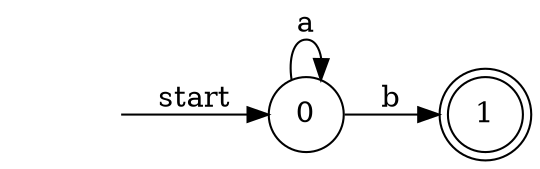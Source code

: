 digraph miniDFA {
	graph [rankdir=LR]
	0 [shape=circle]
	0 -> 0 [label=a]
	1 [shape=doublecircle]
	0 -> 1 [label=b]
	"" [shape=none]
	"" -> 0 [label=start]
}

